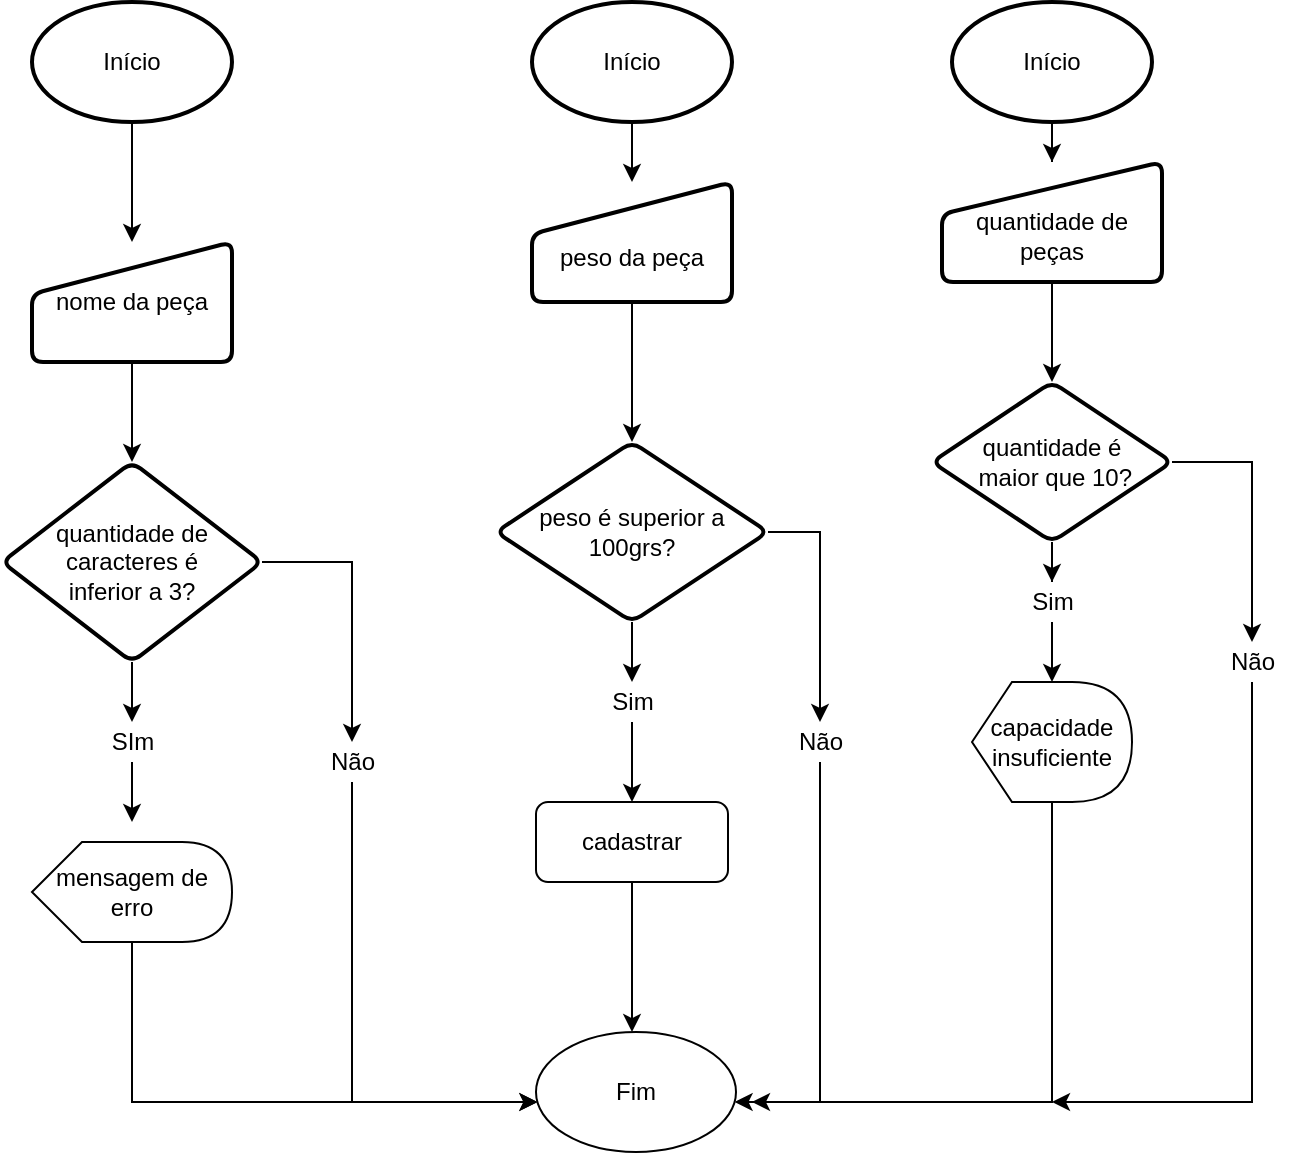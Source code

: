 <mxfile version="15.1.3" type="device"><diagram id="C5RBs43oDa-KdzZeNtuy" name="Page-1"><mxGraphModel dx="1086" dy="806" grid="1" gridSize="10" guides="1" tooltips="1" connect="1" arrows="1" fold="1" page="1" pageScale="1" pageWidth="827" pageHeight="1169" math="0" shadow="0"><root><mxCell id="WIyWlLk6GJQsqaUBKTNV-0"/><mxCell id="WIyWlLk6GJQsqaUBKTNV-1" parent="WIyWlLk6GJQsqaUBKTNV-0"/><mxCell id="wjpL1unF8l6khTq1hJ9f-5" value="" style="edgeStyle=orthogonalEdgeStyle;rounded=0;orthogonalLoop=1;jettySize=auto;html=1;" parent="WIyWlLk6GJQsqaUBKTNV-1" source="wjpL1unF8l6khTq1hJ9f-1" target="wjpL1unF8l6khTq1hJ9f-4" edge="1"><mxGeometry relative="1" as="geometry"/></mxCell><mxCell id="wjpL1unF8l6khTq1hJ9f-1" value="nome da peça" style="html=1;strokeWidth=2;shape=manualInput;whiteSpace=wrap;rounded=1;size=26;arcSize=11;" parent="WIyWlLk6GJQsqaUBKTNV-1" vertex="1"><mxGeometry x="40" y="130" width="100" height="60" as="geometry"/></mxCell><mxCell id="wjpL1unF8l6khTq1hJ9f-3" value="" style="edgeStyle=orthogonalEdgeStyle;rounded=0;orthogonalLoop=1;jettySize=auto;html=1;" parent="WIyWlLk6GJQsqaUBKTNV-1" source="wjpL1unF8l6khTq1hJ9f-2" target="wjpL1unF8l6khTq1hJ9f-1" edge="1"><mxGeometry relative="1" as="geometry"/></mxCell><mxCell id="wjpL1unF8l6khTq1hJ9f-2" value="Início" style="strokeWidth=2;html=1;shape=mxgraph.flowchart.start_1;whiteSpace=wrap;" parent="WIyWlLk6GJQsqaUBKTNV-1" vertex="1"><mxGeometry x="40" y="10" width="100" height="60" as="geometry"/></mxCell><mxCell id="wjpL1unF8l6khTq1hJ9f-7" value="" style="edgeStyle=orthogonalEdgeStyle;rounded=0;orthogonalLoop=1;jettySize=auto;html=1;" parent="WIyWlLk6GJQsqaUBKTNV-1" source="wjpL1unF8l6khTq1hJ9f-4" target="wjpL1unF8l6khTq1hJ9f-6" edge="1"><mxGeometry relative="1" as="geometry"/></mxCell><mxCell id="wjpL1unF8l6khTq1hJ9f-9" value="" style="edgeStyle=orthogonalEdgeStyle;rounded=0;orthogonalLoop=1;jettySize=auto;html=1;" parent="WIyWlLk6GJQsqaUBKTNV-1" source="wjpL1unF8l6khTq1hJ9f-4" target="wjpL1unF8l6khTq1hJ9f-8" edge="1"><mxGeometry relative="1" as="geometry"/></mxCell><mxCell id="wjpL1unF8l6khTq1hJ9f-4" value="quantidade de caracteres é &lt;br&gt;inferior a 3?" style="rhombus;whiteSpace=wrap;html=1;rounded=1;strokeWidth=2;arcSize=11;" parent="WIyWlLk6GJQsqaUBKTNV-1" vertex="1"><mxGeometry x="25" y="240" width="130" height="100" as="geometry"/></mxCell><mxCell id="wjpL1unF8l6khTq1hJ9f-14" value="" style="edgeStyle=orthogonalEdgeStyle;rounded=0;orthogonalLoop=1;jettySize=auto;html=1;" parent="WIyWlLk6GJQsqaUBKTNV-1" source="wjpL1unF8l6khTq1hJ9f-6" target="wjpL1unF8l6khTq1hJ9f-13" edge="1"><mxGeometry relative="1" as="geometry"><Array as="points"><mxPoint x="200" y="560"/></Array></mxGeometry></mxCell><mxCell id="wjpL1unF8l6khTq1hJ9f-6" value="Não" style="text;html=1;align=center;verticalAlign=middle;resizable=0;points=[];autosize=1;strokeColor=none;fillColor=none;" parent="WIyWlLk6GJQsqaUBKTNV-1" vertex="1"><mxGeometry x="180" y="380" width="40" height="20" as="geometry"/></mxCell><mxCell id="wjpL1unF8l6khTq1hJ9f-11" value="" style="edgeStyle=orthogonalEdgeStyle;rounded=0;orthogonalLoop=1;jettySize=auto;html=1;" parent="WIyWlLk6GJQsqaUBKTNV-1" source="wjpL1unF8l6khTq1hJ9f-8" edge="1"><mxGeometry relative="1" as="geometry"><mxPoint x="90" y="420" as="targetPoint"/></mxGeometry></mxCell><mxCell id="wjpL1unF8l6khTq1hJ9f-8" value="SIm" style="text;html=1;align=center;verticalAlign=middle;resizable=0;points=[];autosize=1;strokeColor=none;fillColor=none;" parent="WIyWlLk6GJQsqaUBKTNV-1" vertex="1"><mxGeometry x="70" y="370" width="40" height="20" as="geometry"/></mxCell><mxCell id="wjpL1unF8l6khTq1hJ9f-15" value="" style="edgeStyle=orthogonalEdgeStyle;rounded=0;orthogonalLoop=1;jettySize=auto;html=1;" parent="WIyWlLk6GJQsqaUBKTNV-1" source="wjpL1unF8l6khTq1hJ9f-12" target="wjpL1unF8l6khTq1hJ9f-13" edge="1"><mxGeometry relative="1" as="geometry"><Array as="points"><mxPoint x="90" y="560"/></Array></mxGeometry></mxCell><mxCell id="wjpL1unF8l6khTq1hJ9f-12" value="mensagem de erro" style="shape=display;whiteSpace=wrap;html=1;" parent="WIyWlLk6GJQsqaUBKTNV-1" vertex="1"><mxGeometry x="40" y="430" width="100" height="50" as="geometry"/></mxCell><mxCell id="wjpL1unF8l6khTq1hJ9f-13" value="Fim" style="ellipse;whiteSpace=wrap;html=1;" parent="WIyWlLk6GJQsqaUBKTNV-1" vertex="1"><mxGeometry x="292" y="525" width="100" height="60" as="geometry"/></mxCell><mxCell id="wjpL1unF8l6khTq1hJ9f-34" value="" style="edgeStyle=orthogonalEdgeStyle;rounded=0;orthogonalLoop=1;jettySize=auto;html=1;" parent="WIyWlLk6GJQsqaUBKTNV-1" source="wjpL1unF8l6khTq1hJ9f-16" target="wjpL1unF8l6khTq1hJ9f-17" edge="1"><mxGeometry relative="1" as="geometry"/></mxCell><mxCell id="wjpL1unF8l6khTq1hJ9f-16" value="Início" style="strokeWidth=2;html=1;shape=mxgraph.flowchart.start_1;whiteSpace=wrap;" parent="WIyWlLk6GJQsqaUBKTNV-1" vertex="1"><mxGeometry x="290" y="10" width="100" height="60" as="geometry"/></mxCell><mxCell id="wjpL1unF8l6khTq1hJ9f-20" value="" style="edgeStyle=orthogonalEdgeStyle;rounded=0;orthogonalLoop=1;jettySize=auto;html=1;" parent="WIyWlLk6GJQsqaUBKTNV-1" source="wjpL1unF8l6khTq1hJ9f-17" target="wjpL1unF8l6khTq1hJ9f-19" edge="1"><mxGeometry relative="1" as="geometry"/></mxCell><mxCell id="wjpL1unF8l6khTq1hJ9f-17" value="&lt;br&gt;peso da peça" style="html=1;strokeWidth=2;shape=manualInput;whiteSpace=wrap;rounded=1;size=26;arcSize=11;" parent="WIyWlLk6GJQsqaUBKTNV-1" vertex="1"><mxGeometry x="290" y="100" width="100" height="60" as="geometry"/></mxCell><mxCell id="wjpL1unF8l6khTq1hJ9f-22" value="" style="edgeStyle=orthogonalEdgeStyle;rounded=0;orthogonalLoop=1;jettySize=auto;html=1;" parent="WIyWlLk6GJQsqaUBKTNV-1" source="wjpL1unF8l6khTq1hJ9f-19" target="wjpL1unF8l6khTq1hJ9f-21" edge="1"><mxGeometry relative="1" as="geometry"/></mxCell><mxCell id="wjpL1unF8l6khTq1hJ9f-24" value="" style="edgeStyle=orthogonalEdgeStyle;rounded=0;orthogonalLoop=1;jettySize=auto;html=1;" parent="WIyWlLk6GJQsqaUBKTNV-1" source="wjpL1unF8l6khTq1hJ9f-19" target="wjpL1unF8l6khTq1hJ9f-23" edge="1"><mxGeometry relative="1" as="geometry"/></mxCell><mxCell id="wjpL1unF8l6khTq1hJ9f-19" value="peso é superior a 100grs?" style="rhombus;whiteSpace=wrap;html=1;rounded=1;strokeWidth=2;arcSize=11;" parent="WIyWlLk6GJQsqaUBKTNV-1" vertex="1"><mxGeometry x="272" y="230" width="136" height="90" as="geometry"/></mxCell><mxCell id="s9O2RSPJyCEdacmN270_-3" value="" style="edgeStyle=orthogonalEdgeStyle;rounded=0;orthogonalLoop=1;jettySize=auto;html=1;" edge="1" parent="WIyWlLk6GJQsqaUBKTNV-1" source="wjpL1unF8l6khTq1hJ9f-21"><mxGeometry relative="1" as="geometry"><mxPoint x="400" y="560" as="targetPoint"/><Array as="points"><mxPoint x="434" y="560"/></Array></mxGeometry></mxCell><mxCell id="wjpL1unF8l6khTq1hJ9f-21" value="Não" style="text;html=1;align=center;verticalAlign=middle;resizable=0;points=[];autosize=1;strokeColor=none;fillColor=none;" parent="WIyWlLk6GJQsqaUBKTNV-1" vertex="1"><mxGeometry x="414" y="370" width="40" height="20" as="geometry"/></mxCell><mxCell id="wjpL1unF8l6khTq1hJ9f-26" value="" style="edgeStyle=orthogonalEdgeStyle;rounded=0;orthogonalLoop=1;jettySize=auto;html=1;" parent="WIyWlLk6GJQsqaUBKTNV-1" source="wjpL1unF8l6khTq1hJ9f-23" target="wjpL1unF8l6khTq1hJ9f-25" edge="1"><mxGeometry relative="1" as="geometry"/></mxCell><mxCell id="wjpL1unF8l6khTq1hJ9f-23" value="Sim" style="text;html=1;align=center;verticalAlign=middle;resizable=0;points=[];autosize=1;strokeColor=none;fillColor=none;" parent="WIyWlLk6GJQsqaUBKTNV-1" vertex="1"><mxGeometry x="320" y="350" width="40" height="20" as="geometry"/></mxCell><mxCell id="wjpL1unF8l6khTq1hJ9f-33" value="" style="edgeStyle=orthogonalEdgeStyle;rounded=0;orthogonalLoop=1;jettySize=auto;html=1;" parent="WIyWlLk6GJQsqaUBKTNV-1" source="wjpL1unF8l6khTq1hJ9f-25" target="wjpL1unF8l6khTq1hJ9f-13" edge="1"><mxGeometry relative="1" as="geometry"><mxPoint x="340" y="480" as="targetPoint"/><Array as="points"><mxPoint x="340" y="510"/><mxPoint x="340" y="510"/></Array></mxGeometry></mxCell><mxCell id="wjpL1unF8l6khTq1hJ9f-25" value="cadastrar" style="rounded=1;whiteSpace=wrap;html=1;" parent="WIyWlLk6GJQsqaUBKTNV-1" vertex="1"><mxGeometry x="292" y="410" width="96" height="40" as="geometry"/></mxCell><mxCell id="wjpL1unF8l6khTq1hJ9f-37" value="" style="edgeStyle=orthogonalEdgeStyle;rounded=0;orthogonalLoop=1;jettySize=auto;html=1;" parent="WIyWlLk6GJQsqaUBKTNV-1" source="wjpL1unF8l6khTq1hJ9f-35" target="wjpL1unF8l6khTq1hJ9f-36" edge="1"><mxGeometry relative="1" as="geometry"/></mxCell><mxCell id="wjpL1unF8l6khTq1hJ9f-35" value="Início" style="strokeWidth=2;html=1;shape=mxgraph.flowchart.start_1;whiteSpace=wrap;" parent="WIyWlLk6GJQsqaUBKTNV-1" vertex="1"><mxGeometry x="500" y="10" width="100" height="60" as="geometry"/></mxCell><mxCell id="wjpL1unF8l6khTq1hJ9f-39" value="" style="edgeStyle=orthogonalEdgeStyle;rounded=0;orthogonalLoop=1;jettySize=auto;html=1;" parent="WIyWlLk6GJQsqaUBKTNV-1" source="wjpL1unF8l6khTq1hJ9f-36" target="wjpL1unF8l6khTq1hJ9f-38" edge="1"><mxGeometry relative="1" as="geometry"/></mxCell><mxCell id="wjpL1unF8l6khTq1hJ9f-36" value="&lt;br&gt;quantidade de peças" style="html=1;strokeWidth=2;shape=manualInput;whiteSpace=wrap;rounded=1;size=26;arcSize=11;" parent="WIyWlLk6GJQsqaUBKTNV-1" vertex="1"><mxGeometry x="495" y="90" width="110" height="60" as="geometry"/></mxCell><mxCell id="wjpL1unF8l6khTq1hJ9f-43" value="" style="edgeStyle=orthogonalEdgeStyle;rounded=0;orthogonalLoop=1;jettySize=auto;html=1;" parent="WIyWlLk6GJQsqaUBKTNV-1" source="wjpL1unF8l6khTq1hJ9f-38" target="wjpL1unF8l6khTq1hJ9f-42" edge="1"><mxGeometry relative="1" as="geometry"/></mxCell><mxCell id="wjpL1unF8l6khTq1hJ9f-47" value="" style="edgeStyle=orthogonalEdgeStyle;rounded=0;orthogonalLoop=1;jettySize=auto;html=1;" parent="WIyWlLk6GJQsqaUBKTNV-1" source="wjpL1unF8l6khTq1hJ9f-38" target="wjpL1unF8l6khTq1hJ9f-46" edge="1"><mxGeometry relative="1" as="geometry"/></mxCell><mxCell id="wjpL1unF8l6khTq1hJ9f-38" value="quantidade é&lt;br&gt;&amp;nbsp;maior que 10?" style="rhombus;whiteSpace=wrap;html=1;rounded=1;strokeWidth=2;arcSize=11;" parent="WIyWlLk6GJQsqaUBKTNV-1" vertex="1"><mxGeometry x="490" y="200" width="120" height="80" as="geometry"/></mxCell><mxCell id="wjpL1unF8l6khTq1hJ9f-45" value="" style="edgeStyle=orthogonalEdgeStyle;rounded=0;orthogonalLoop=1;jettySize=auto;html=1;" parent="WIyWlLk6GJQsqaUBKTNV-1" source="wjpL1unF8l6khTq1hJ9f-42" target="wjpL1unF8l6khTq1hJ9f-44" edge="1"><mxGeometry relative="1" as="geometry"/></mxCell><mxCell id="wjpL1unF8l6khTq1hJ9f-42" value="Sim" style="text;html=1;align=center;verticalAlign=middle;resizable=0;points=[];autosize=1;strokeColor=none;fillColor=none;" parent="WIyWlLk6GJQsqaUBKTNV-1" vertex="1"><mxGeometry x="530" y="300" width="40" height="20" as="geometry"/></mxCell><mxCell id="wjpL1unF8l6khTq1hJ9f-52" value="" style="edgeStyle=orthogonalEdgeStyle;rounded=0;orthogonalLoop=1;jettySize=auto;html=1;" parent="WIyWlLk6GJQsqaUBKTNV-1" source="wjpL1unF8l6khTq1hJ9f-44" edge="1" target="wjpL1unF8l6khTq1hJ9f-13"><mxGeometry relative="1" as="geometry"><mxPoint x="550" y="560" as="targetPoint"/><Array as="points"><mxPoint x="550" y="560"/></Array></mxGeometry></mxCell><mxCell id="wjpL1unF8l6khTq1hJ9f-44" value="capacidade insuficiente" style="shape=display;whiteSpace=wrap;html=1;" parent="WIyWlLk6GJQsqaUBKTNV-1" vertex="1"><mxGeometry x="510" y="350" width="80" height="60" as="geometry"/></mxCell><mxCell id="wjpL1unF8l6khTq1hJ9f-54" value="" style="edgeStyle=orthogonalEdgeStyle;rounded=0;orthogonalLoop=1;jettySize=auto;html=1;" parent="WIyWlLk6GJQsqaUBKTNV-1" source="wjpL1unF8l6khTq1hJ9f-46" edge="1"><mxGeometry relative="1" as="geometry"><Array as="points"><mxPoint x="650" y="560"/></Array><mxPoint x="550" y="560" as="targetPoint"/></mxGeometry></mxCell><mxCell id="wjpL1unF8l6khTq1hJ9f-46" value="Não" style="text;html=1;align=center;verticalAlign=middle;resizable=0;points=[];autosize=1;strokeColor=none;fillColor=none;" parent="WIyWlLk6GJQsqaUBKTNV-1" vertex="1"><mxGeometry x="630" y="330" width="40" height="20" as="geometry"/></mxCell></root></mxGraphModel></diagram></mxfile>